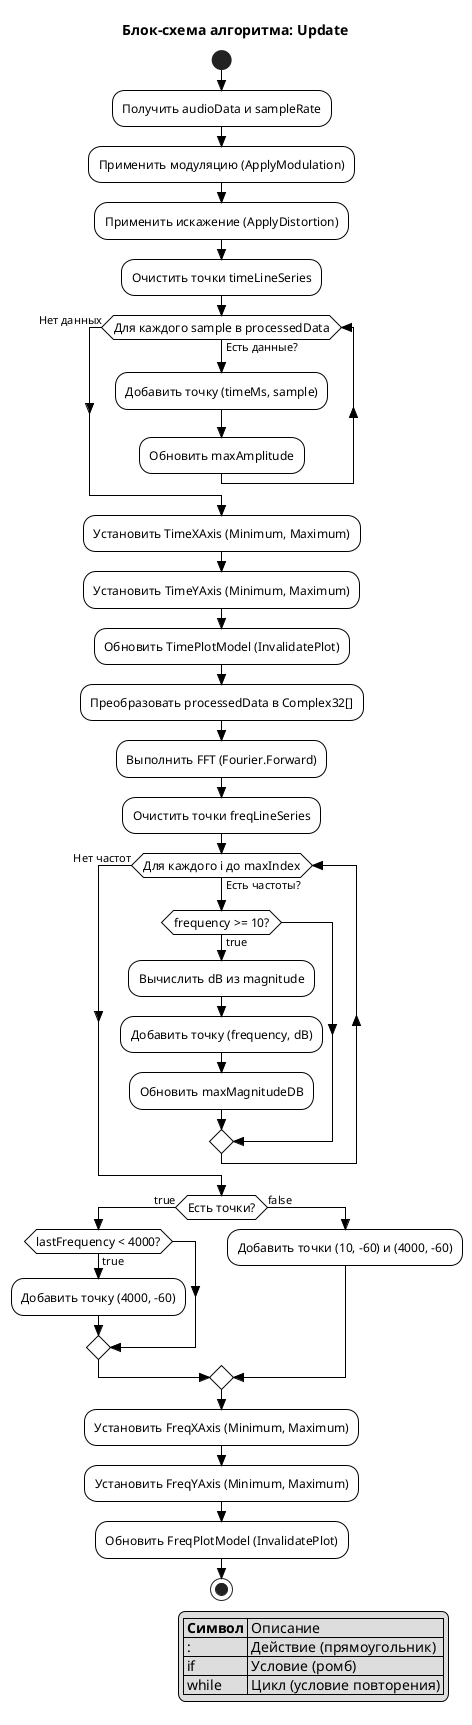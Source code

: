 @startuml ActivityDiagramUpdate

' ГОСТ-стиль: черно-белый, без теней, прямоугольные блоки
skinparam monochrome true
skinparam shadowing false
skinparam activityFontSize 12
skinparam activityFontName Arial
skinparam activityBorderThickness 1
skinparam activityBackgroundColor none
skinparam activityBorderColor black
skinparam activityCornerRadius 0
skinparam defaultCornerRadius 0
skinparam ArrowColor black
skinparam ActivityDiamondCornerRadius 0
skinparam style strictuml

title Блок-схема алгоритма: Update

start

:Получить audioData и sampleRate;

:Применить модуляцию (ApplyModulation);
:Применить искажение (ApplyDistortion);

' Обновление временной диаграммы
:Очистить точки timeLineSeries;
while (Для каждого sample в processedData) is (Есть данные?)
    :Добавить точку (timeMs, sample);
    :Обновить maxAmplitude;
end while (Нет данных)
:Установить TimeXAxis (Minimum, Maximum);
:Установить TimeYAxis (Minimum, Maximum);
:Обновить TimePlotModel (InvalidatePlot);

' Подготовка данных для частотной диаграммы
:Преобразовать processedData в Complex32[];
:Выполнить FFT (Fourier.Forward);

' Обновление частотной диаграммы
:Очистить точки freqLineSeries;
while (Для каждого i до maxIndex) is (Есть частоты?)
    if (frequency >= 10?) then (true)
        :Вычислить dB из magnitude;
        :Добавить точку (frequency, dB);
        :Обновить maxMagnitudeDB;
    endif
end while (Нет частот)
if (Есть точки?) then (true)
    if (lastFrequency < 4000?) then (true)
        :Добавить точку (4000, -60);
    endif
else (false)
    :Добавить точки (10, -60) и (4000, -60);
endif
:Установить FreqXAxis (Minimum, Maximum);
:Установить FreqYAxis (Minimum, Maximum);
:Обновить FreqPlotModel (InvalidatePlot);

stop

legend right
|= Символ | Описание |
| : | Действие (прямоугольник) |
| if | Условие (ромб) |
| while | Цикл (условие повторения) |
endlegend

@enduml